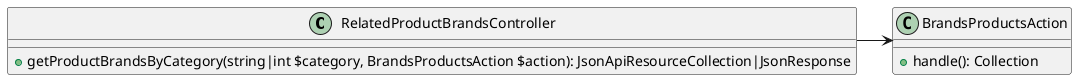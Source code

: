 @startuml

class RelatedProductBrandsController {
 + getProductBrandsByCategory(string|int $category, BrandsProductsAction $action): JsonApiResourceCollection|JsonResponse
}

class BrandsProductsAction {
    + handle(): Collection
}

RelatedProductBrandsController -> BrandsProductsAction
@enduml